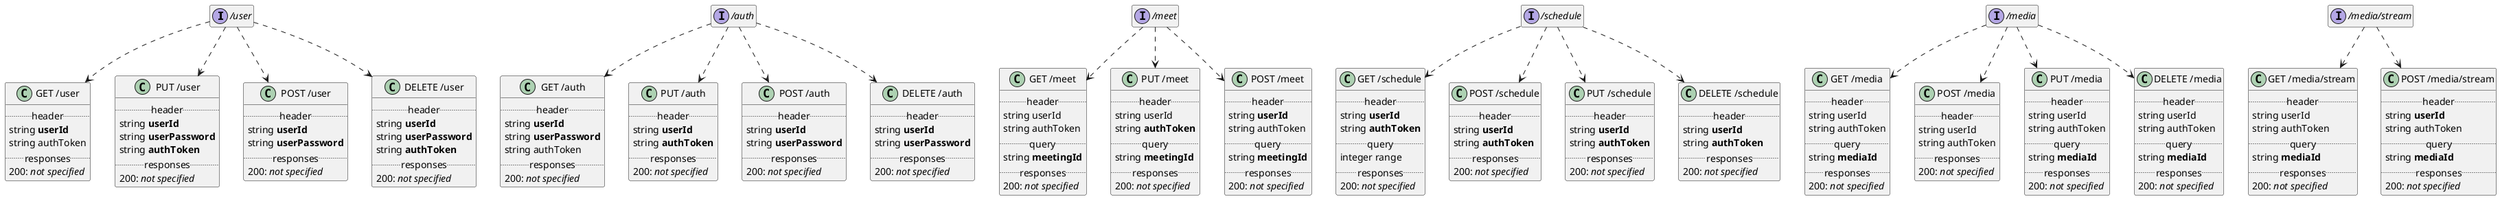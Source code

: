 @startuml
hide empty members
set namespaceSeparator none

interface "/user" {
}

class "GET /user" {
.. header ..
{field} string <b>userId</b>
{field} string authToken
.. responses ..
200: {field} <i>not specified</i> 
}



class "PUT /user" {
.. header ..
{field} string <b>userId</b>
{field} string <b>userPassword</b>
{field} string <b>authToken</b>
.. responses ..
200: {field} <i>not specified</i> 
}



class "POST /user" {
.. header ..
{field} string <b>userId</b>
{field} string <b>userPassword</b>
.. responses ..
200: {field} <i>not specified</i> 
}



class "DELETE /user" {
.. header ..
{field} string <b>userId</b>
{field} string <b>userPassword</b>
{field} string <b>authToken</b>
.. responses ..
200: {field} <i>not specified</i> 
}



"/user" ..> "DELETE /user"
"/user" ..> "GET /user"
"/user" ..> "POST /user"
"/user" ..> "PUT /user"



interface "/auth" {
}

class "GET /auth" {
.. header ..
{field} string <b>userId</b>
{field} string <b>userPassword</b>
{field} string authToken
.. responses ..
200: {field} <i>not specified</i> 
}



class "PUT /auth" {
.. header ..
{field} string <b>userId</b>
{field} string <b>authToken</b>
.. responses ..
200: {field} <i>not specified</i> 
}



class "POST /auth" {
.. header ..
{field} string <b>userId</b>
{field} string <b>userPassword</b>
.. responses ..
200: {field} <i>not specified</i> 
}



class "DELETE /auth" {
.. header ..
{field} string <b>userId</b>
{field} string <b>userPassword</b>
.. responses ..
200: {field} <i>not specified</i> 
}



"/auth" ..> "DELETE /auth"
"/auth" ..> "GET /auth"
"/auth" ..> "POST /auth"
"/auth" ..> "PUT /auth"



interface "/meet" {
}

class "GET /meet" {
.. header ..
{field} string userId
{field} string authToken
.. query ..
{field} string <b>meetingId</b>
.. responses ..
200: {field} <i>not specified</i> 
}



class "PUT /meet" {
.. header ..
{field} string userId
{field} string <b>authToken</b>
.. query ..
{field} string <b>meetingId</b>
.. responses ..
200: {field} <i>not specified</i> 
}



class "POST /meet" {
.. header ..
{field} string <b>userId</b>
{field} string authToken
.. query ..
{field} string <b>meetingId</b>
.. responses ..
200: {field} <i>not specified</i> 
}



"/meet" ..> "GET /meet"
"/meet" ..> "POST /meet"
"/meet" ..> "PUT /meet"



interface "/schedule" {
}

class "GET /schedule" {
.. header ..
{field} string <b>userId</b>
{field} string <b>authToken</b>
.. query ..
{field} integer range
.. responses ..
200: {field} <i>not specified</i> 
}



class "POST /schedule" {
.. header ..
{field} string <b>userId</b>
{field} string <b>authToken</b>
.. responses ..
200: {field} <i>not specified</i> 
}



class "PUT /schedule" {
.. header ..
{field} string <b>userId</b>
{field} string <b>authToken</b>
.. responses ..
200: {field} <i>not specified</i> 
}



class "DELETE /schedule" {
.. header ..
{field} string <b>userId</b>
{field} string <b>authToken</b>
.. responses ..
200: {field} <i>not specified</i> 
}



"/schedule" ..> "DELETE /schedule"
"/schedule" ..> "GET /schedule"
"/schedule" ..> "POST /schedule"
"/schedule" ..> "PUT /schedule"



interface "/media" {
}

class "GET /media" {
.. header ..
{field} string userId
{field} string authToken
.. query ..
{field} string <b>mediaId</b>
.. responses ..
200: {field} <i>not specified</i> 
}



class "POST /media" {
.. header ..
{field} string userId
{field} string authToken
.. responses ..
200: {field} <i>not specified</i> 
}



class "PUT /media" {
.. header ..
{field} string userId
{field} string authToken
.. query ..
{field} string <b>mediaId</b>
.. responses ..
200: {field} <i>not specified</i> 
}



class "DELETE /media" {
.. header ..
{field} string userId
{field} string authToken
.. query ..
{field} string <b>mediaId</b>
.. responses ..
200: {field} <i>not specified</i> 
}



"/media" ..> "DELETE /media"
"/media" ..> "GET /media"
"/media" ..> "POST /media"
"/media" ..> "PUT /media"



interface "/media/stream" {
}

class "GET /media/stream" {
.. header ..
{field} string userId
{field} string authToken
.. query ..
{field} string <b>mediaId</b>
.. responses ..
200: {field} <i>not specified</i> 
}



class "POST /media/stream" {
.. header ..
{field} string <b>userId</b>
{field} string authToken
.. query ..
{field} string <b>mediaId</b>
.. responses ..
200: {field} <i>not specified</i> 
}



"/media/stream" ..> "GET /media/stream"
"/media/stream" ..> "POST /media/stream"



@enduml
